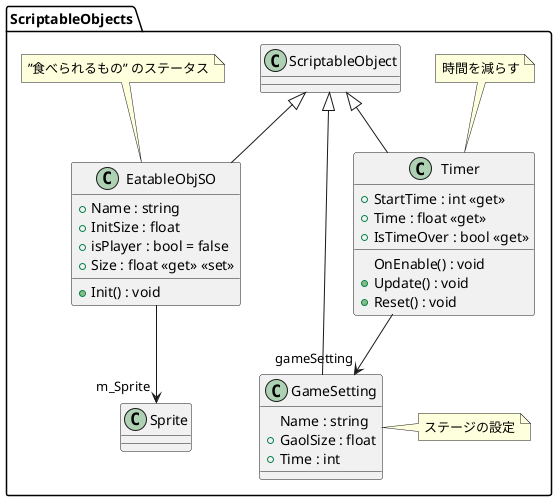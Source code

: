 @startuml
namespace ScriptableObjects{
class Timer {
    + StartTime : int <<get>>
    + Time : float <<get>>
    + IsTimeOver : bool <<get>>
    OnEnable() : void
    + Update() : void
    + Reset() : void
}
ScriptableObject <|-- Timer
Timer --> "gameSetting" GameSetting
class GameSetting {
    Name : string
    + GaolSize : float
    + Time : int
}
ScriptableObject <|-- GameSetting
class EatableObjSO {
    + Name : string
    + InitSize : float
    + isPlayer : bool = false
    + Size : float <<get>> <<set>>
    + Init() : void
}
ScriptableObject <|-- EatableObjSO
EatableObjSO --> "m_Sprite" Sprite
note top of Timer : 時間を減らす
note top of EatableObjSO : ”食べられるもの” のステータス
note right of GameSetting : ステージの設定
}
@enduml
